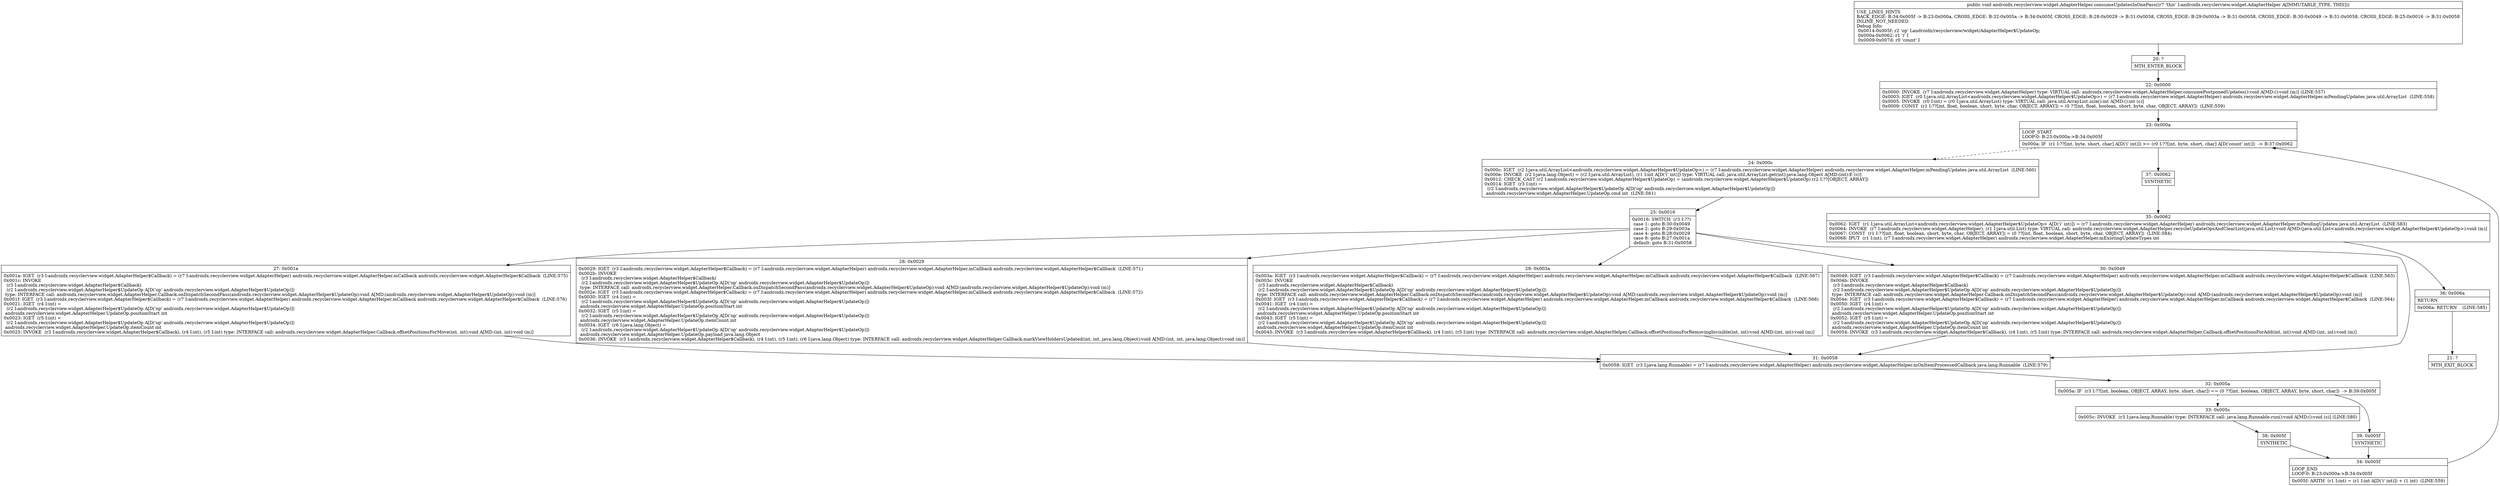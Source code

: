 digraph "CFG forandroidx.recyclerview.widget.AdapterHelper.consumeUpdatesInOnePass()V" {
Node_20 [shape=record,label="{20\:\ ?|MTH_ENTER_BLOCK\l}"];
Node_22 [shape=record,label="{22\:\ 0x0000|0x0000: INVOKE  (r7 I:androidx.recyclerview.widget.AdapterHelper) type: VIRTUAL call: androidx.recyclerview.widget.AdapterHelper.consumePostponedUpdates():void A[MD:():void (m)] (LINE:557)\l0x0003: IGET  (r0 I:java.util.ArrayList\<androidx.recyclerview.widget.AdapterHelper$UpdateOp\>) = (r7 I:androidx.recyclerview.widget.AdapterHelper) androidx.recyclerview.widget.AdapterHelper.mPendingUpdates java.util.ArrayList  (LINE:558)\l0x0005: INVOKE  (r0 I:int) = (r0 I:java.util.ArrayList) type: VIRTUAL call: java.util.ArrayList.size():int A[MD:():int (c)]\l0x0009: CONST  (r1 I:??[int, float, boolean, short, byte, char, OBJECT, ARRAY]) = (0 ??[int, float, boolean, short, byte, char, OBJECT, ARRAY])  (LINE:559)\l}"];
Node_23 [shape=record,label="{23\:\ 0x000a|LOOP_START\lLOOP:0: B:23:0x000a\-\>B:34:0x005f\l|0x000a: IF  (r1 I:??[int, byte, short, char] A[D('i' int)]) \>= (r0 I:??[int, byte, short, char] A[D('count' int)])  \-\> B:37:0x0062 \l}"];
Node_24 [shape=record,label="{24\:\ 0x000c|0x000c: IGET  (r2 I:java.util.ArrayList\<androidx.recyclerview.widget.AdapterHelper$UpdateOp\>) = (r7 I:androidx.recyclerview.widget.AdapterHelper) androidx.recyclerview.widget.AdapterHelper.mPendingUpdates java.util.ArrayList  (LINE:560)\l0x000e: INVOKE  (r2 I:java.lang.Object) = (r2 I:java.util.ArrayList), (r1 I:int A[D('i' int)]) type: VIRTUAL call: java.util.ArrayList.get(int):java.lang.Object A[MD:(int):E (c)]\l0x0012: CHECK_CAST (r2 I:androidx.recyclerview.widget.AdapterHelper$UpdateOp) = (androidx.recyclerview.widget.AdapterHelper$UpdateOp) (r2 I:??[OBJECT, ARRAY]) \l0x0014: IGET  (r3 I:int) = \l  (r2 I:androidx.recyclerview.widget.AdapterHelper$UpdateOp A[D('op' androidx.recyclerview.widget.AdapterHelper$UpdateOp)])\l androidx.recyclerview.widget.AdapterHelper.UpdateOp.cmd int  (LINE:561)\l}"];
Node_25 [shape=record,label="{25\:\ 0x0016|0x0016: SWITCH  (r3 I:??)\l case 1: goto B:30:0x0049\l case 2: goto B:29:0x003a\l case 4: goto B:28:0x0029\l case 8: goto B:27:0x001a\l default: goto B:31:0x0058 \l}"];
Node_27 [shape=record,label="{27\:\ 0x001a|0x001a: IGET  (r3 I:androidx.recyclerview.widget.AdapterHelper$Callback) = (r7 I:androidx.recyclerview.widget.AdapterHelper) androidx.recyclerview.widget.AdapterHelper.mCallback androidx.recyclerview.widget.AdapterHelper$Callback  (LINE:575)\l0x001c: INVOKE  \l  (r3 I:androidx.recyclerview.widget.AdapterHelper$Callback)\l  (r2 I:androidx.recyclerview.widget.AdapterHelper$UpdateOp A[D('op' androidx.recyclerview.widget.AdapterHelper$UpdateOp)])\l type: INTERFACE call: androidx.recyclerview.widget.AdapterHelper.Callback.onDispatchSecondPass(androidx.recyclerview.widget.AdapterHelper$UpdateOp):void A[MD:(androidx.recyclerview.widget.AdapterHelper$UpdateOp):void (m)]\l0x001f: IGET  (r3 I:androidx.recyclerview.widget.AdapterHelper$Callback) = (r7 I:androidx.recyclerview.widget.AdapterHelper) androidx.recyclerview.widget.AdapterHelper.mCallback androidx.recyclerview.widget.AdapterHelper$Callback  (LINE:576)\l0x0021: IGET  (r4 I:int) = \l  (r2 I:androidx.recyclerview.widget.AdapterHelper$UpdateOp A[D('op' androidx.recyclerview.widget.AdapterHelper$UpdateOp)])\l androidx.recyclerview.widget.AdapterHelper.UpdateOp.positionStart int \l0x0023: IGET  (r5 I:int) = \l  (r2 I:androidx.recyclerview.widget.AdapterHelper$UpdateOp A[D('op' androidx.recyclerview.widget.AdapterHelper$UpdateOp)])\l androidx.recyclerview.widget.AdapterHelper.UpdateOp.itemCount int \l0x0025: INVOKE  (r3 I:androidx.recyclerview.widget.AdapterHelper$Callback), (r4 I:int), (r5 I:int) type: INTERFACE call: androidx.recyclerview.widget.AdapterHelper.Callback.offsetPositionsForMove(int, int):void A[MD:(int, int):void (m)]\l}"];
Node_28 [shape=record,label="{28\:\ 0x0029|0x0029: IGET  (r3 I:androidx.recyclerview.widget.AdapterHelper$Callback) = (r7 I:androidx.recyclerview.widget.AdapterHelper) androidx.recyclerview.widget.AdapterHelper.mCallback androidx.recyclerview.widget.AdapterHelper$Callback  (LINE:571)\l0x002b: INVOKE  \l  (r3 I:androidx.recyclerview.widget.AdapterHelper$Callback)\l  (r2 I:androidx.recyclerview.widget.AdapterHelper$UpdateOp A[D('op' androidx.recyclerview.widget.AdapterHelper$UpdateOp)])\l type: INTERFACE call: androidx.recyclerview.widget.AdapterHelper.Callback.onDispatchSecondPass(androidx.recyclerview.widget.AdapterHelper$UpdateOp):void A[MD:(androidx.recyclerview.widget.AdapterHelper$UpdateOp):void (m)]\l0x002e: IGET  (r3 I:androidx.recyclerview.widget.AdapterHelper$Callback) = (r7 I:androidx.recyclerview.widget.AdapterHelper) androidx.recyclerview.widget.AdapterHelper.mCallback androidx.recyclerview.widget.AdapterHelper$Callback  (LINE:572)\l0x0030: IGET  (r4 I:int) = \l  (r2 I:androidx.recyclerview.widget.AdapterHelper$UpdateOp A[D('op' androidx.recyclerview.widget.AdapterHelper$UpdateOp)])\l androidx.recyclerview.widget.AdapterHelper.UpdateOp.positionStart int \l0x0032: IGET  (r5 I:int) = \l  (r2 I:androidx.recyclerview.widget.AdapterHelper$UpdateOp A[D('op' androidx.recyclerview.widget.AdapterHelper$UpdateOp)])\l androidx.recyclerview.widget.AdapterHelper.UpdateOp.itemCount int \l0x0034: IGET  (r6 I:java.lang.Object) = \l  (r2 I:androidx.recyclerview.widget.AdapterHelper$UpdateOp A[D('op' androidx.recyclerview.widget.AdapterHelper$UpdateOp)])\l androidx.recyclerview.widget.AdapterHelper.UpdateOp.payload java.lang.Object \l0x0036: INVOKE  (r3 I:androidx.recyclerview.widget.AdapterHelper$Callback), (r4 I:int), (r5 I:int), (r6 I:java.lang.Object) type: INTERFACE call: androidx.recyclerview.widget.AdapterHelper.Callback.markViewHoldersUpdated(int, int, java.lang.Object):void A[MD:(int, int, java.lang.Object):void (m)]\l}"];
Node_29 [shape=record,label="{29\:\ 0x003a|0x003a: IGET  (r3 I:androidx.recyclerview.widget.AdapterHelper$Callback) = (r7 I:androidx.recyclerview.widget.AdapterHelper) androidx.recyclerview.widget.AdapterHelper.mCallback androidx.recyclerview.widget.AdapterHelper$Callback  (LINE:567)\l0x003c: INVOKE  \l  (r3 I:androidx.recyclerview.widget.AdapterHelper$Callback)\l  (r2 I:androidx.recyclerview.widget.AdapterHelper$UpdateOp A[D('op' androidx.recyclerview.widget.AdapterHelper$UpdateOp)])\l type: INTERFACE call: androidx.recyclerview.widget.AdapterHelper.Callback.onDispatchSecondPass(androidx.recyclerview.widget.AdapterHelper$UpdateOp):void A[MD:(androidx.recyclerview.widget.AdapterHelper$UpdateOp):void (m)]\l0x003f: IGET  (r3 I:androidx.recyclerview.widget.AdapterHelper$Callback) = (r7 I:androidx.recyclerview.widget.AdapterHelper) androidx.recyclerview.widget.AdapterHelper.mCallback androidx.recyclerview.widget.AdapterHelper$Callback  (LINE:568)\l0x0041: IGET  (r4 I:int) = \l  (r2 I:androidx.recyclerview.widget.AdapterHelper$UpdateOp A[D('op' androidx.recyclerview.widget.AdapterHelper$UpdateOp)])\l androidx.recyclerview.widget.AdapterHelper.UpdateOp.positionStart int \l0x0043: IGET  (r5 I:int) = \l  (r2 I:androidx.recyclerview.widget.AdapterHelper$UpdateOp A[D('op' androidx.recyclerview.widget.AdapterHelper$UpdateOp)])\l androidx.recyclerview.widget.AdapterHelper.UpdateOp.itemCount int \l0x0045: INVOKE  (r3 I:androidx.recyclerview.widget.AdapterHelper$Callback), (r4 I:int), (r5 I:int) type: INTERFACE call: androidx.recyclerview.widget.AdapterHelper.Callback.offsetPositionsForRemovingInvisible(int, int):void A[MD:(int, int):void (m)]\l}"];
Node_30 [shape=record,label="{30\:\ 0x0049|0x0049: IGET  (r3 I:androidx.recyclerview.widget.AdapterHelper$Callback) = (r7 I:androidx.recyclerview.widget.AdapterHelper) androidx.recyclerview.widget.AdapterHelper.mCallback androidx.recyclerview.widget.AdapterHelper$Callback  (LINE:563)\l0x004b: INVOKE  \l  (r3 I:androidx.recyclerview.widget.AdapterHelper$Callback)\l  (r2 I:androidx.recyclerview.widget.AdapterHelper$UpdateOp A[D('op' androidx.recyclerview.widget.AdapterHelper$UpdateOp)])\l type: INTERFACE call: androidx.recyclerview.widget.AdapterHelper.Callback.onDispatchSecondPass(androidx.recyclerview.widget.AdapterHelper$UpdateOp):void A[MD:(androidx.recyclerview.widget.AdapterHelper$UpdateOp):void (m)]\l0x004e: IGET  (r3 I:androidx.recyclerview.widget.AdapterHelper$Callback) = (r7 I:androidx.recyclerview.widget.AdapterHelper) androidx.recyclerview.widget.AdapterHelper.mCallback androidx.recyclerview.widget.AdapterHelper$Callback  (LINE:564)\l0x0050: IGET  (r4 I:int) = \l  (r2 I:androidx.recyclerview.widget.AdapterHelper$UpdateOp A[D('op' androidx.recyclerview.widget.AdapterHelper$UpdateOp)])\l androidx.recyclerview.widget.AdapterHelper.UpdateOp.positionStart int \l0x0052: IGET  (r5 I:int) = \l  (r2 I:androidx.recyclerview.widget.AdapterHelper$UpdateOp A[D('op' androidx.recyclerview.widget.AdapterHelper$UpdateOp)])\l androidx.recyclerview.widget.AdapterHelper.UpdateOp.itemCount int \l0x0054: INVOKE  (r3 I:androidx.recyclerview.widget.AdapterHelper$Callback), (r4 I:int), (r5 I:int) type: INTERFACE call: androidx.recyclerview.widget.AdapterHelper.Callback.offsetPositionsForAdd(int, int):void A[MD:(int, int):void (m)]\l}"];
Node_31 [shape=record,label="{31\:\ 0x0058|0x0058: IGET  (r3 I:java.lang.Runnable) = (r7 I:androidx.recyclerview.widget.AdapterHelper) androidx.recyclerview.widget.AdapterHelper.mOnItemProcessedCallback java.lang.Runnable  (LINE:579)\l}"];
Node_32 [shape=record,label="{32\:\ 0x005a|0x005a: IF  (r3 I:??[int, boolean, OBJECT, ARRAY, byte, short, char]) == (0 ??[int, boolean, OBJECT, ARRAY, byte, short, char])  \-\> B:39:0x005f \l}"];
Node_33 [shape=record,label="{33\:\ 0x005c|0x005c: INVOKE  (r3 I:java.lang.Runnable) type: INTERFACE call: java.lang.Runnable.run():void A[MD:():void (c)] (LINE:580)\l}"];
Node_38 [shape=record,label="{38\:\ 0x005f|SYNTHETIC\l}"];
Node_34 [shape=record,label="{34\:\ 0x005f|LOOP_END\lLOOP:0: B:23:0x000a\-\>B:34:0x005f\l|0x005f: ARITH  (r1 I:int) = (r1 I:int A[D('i' int)]) + (1 int)  (LINE:559)\l}"];
Node_39 [shape=record,label="{39\:\ 0x005f|SYNTHETIC\l}"];
Node_37 [shape=record,label="{37\:\ 0x0062|SYNTHETIC\l}"];
Node_35 [shape=record,label="{35\:\ 0x0062|0x0062: IGET  (r1 I:java.util.ArrayList\<androidx.recyclerview.widget.AdapterHelper$UpdateOp\> A[D('i' int)]) = (r7 I:androidx.recyclerview.widget.AdapterHelper) androidx.recyclerview.widget.AdapterHelper.mPendingUpdates java.util.ArrayList  (LINE:583)\l0x0064: INVOKE  (r7 I:androidx.recyclerview.widget.AdapterHelper), (r1 I:java.util.List) type: VIRTUAL call: androidx.recyclerview.widget.AdapterHelper.recycleUpdateOpsAndClearList(java.util.List):void A[MD:(java.util.List\<androidx.recyclerview.widget.AdapterHelper$UpdateOp\>):void (m)]\l0x0067: CONST  (r1 I:??[int, float, boolean, short, byte, char, OBJECT, ARRAY]) = (0 ??[int, float, boolean, short, byte, char, OBJECT, ARRAY])  (LINE:584)\l0x0068: IPUT  (r1 I:int), (r7 I:androidx.recyclerview.widget.AdapterHelper) androidx.recyclerview.widget.AdapterHelper.mExistingUpdateTypes int \l}"];
Node_36 [shape=record,label="{36\:\ 0x006a|RETURN\l|0x006a: RETURN    (LINE:585)\l}"];
Node_21 [shape=record,label="{21\:\ ?|MTH_EXIT_BLOCK\l}"];
MethodNode[shape=record,label="{public void androidx.recyclerview.widget.AdapterHelper.consumeUpdatesInOnePass((r7 'this' I:androidx.recyclerview.widget.AdapterHelper A[IMMUTABLE_TYPE, THIS]))  | USE_LINES_HINTS\lBACK_EDGE: B:34:0x005f \-\> B:23:0x000a, CROSS_EDGE: B:32:0x005a \-\> B:34:0x005f, CROSS_EDGE: B:28:0x0029 \-\> B:31:0x0058, CROSS_EDGE: B:29:0x003a \-\> B:31:0x0058, CROSS_EDGE: B:30:0x0049 \-\> B:31:0x0058, CROSS_EDGE: B:25:0x0016 \-\> B:31:0x0058\lINLINE_NOT_NEEDED\lDebug Info:\l  0x0014\-0x005f: r2 'op' Landroidx\/recyclerview\/widget\/AdapterHelper$UpdateOp;\l  0x000a\-0x0062: r1 'i' I\l  0x0009\-0x007d: r0 'count' I\l}"];
MethodNode -> Node_20;Node_20 -> Node_22;
Node_22 -> Node_23;
Node_23 -> Node_24[style=dashed];
Node_23 -> Node_37;
Node_24 -> Node_25;
Node_25 -> Node_27;
Node_25 -> Node_28;
Node_25 -> Node_29;
Node_25 -> Node_30;
Node_25 -> Node_31;
Node_27 -> Node_31;
Node_28 -> Node_31;
Node_29 -> Node_31;
Node_30 -> Node_31;
Node_31 -> Node_32;
Node_32 -> Node_33[style=dashed];
Node_32 -> Node_39;
Node_33 -> Node_38;
Node_38 -> Node_34;
Node_34 -> Node_23;
Node_39 -> Node_34;
Node_37 -> Node_35;
Node_35 -> Node_36;
Node_36 -> Node_21;
}

